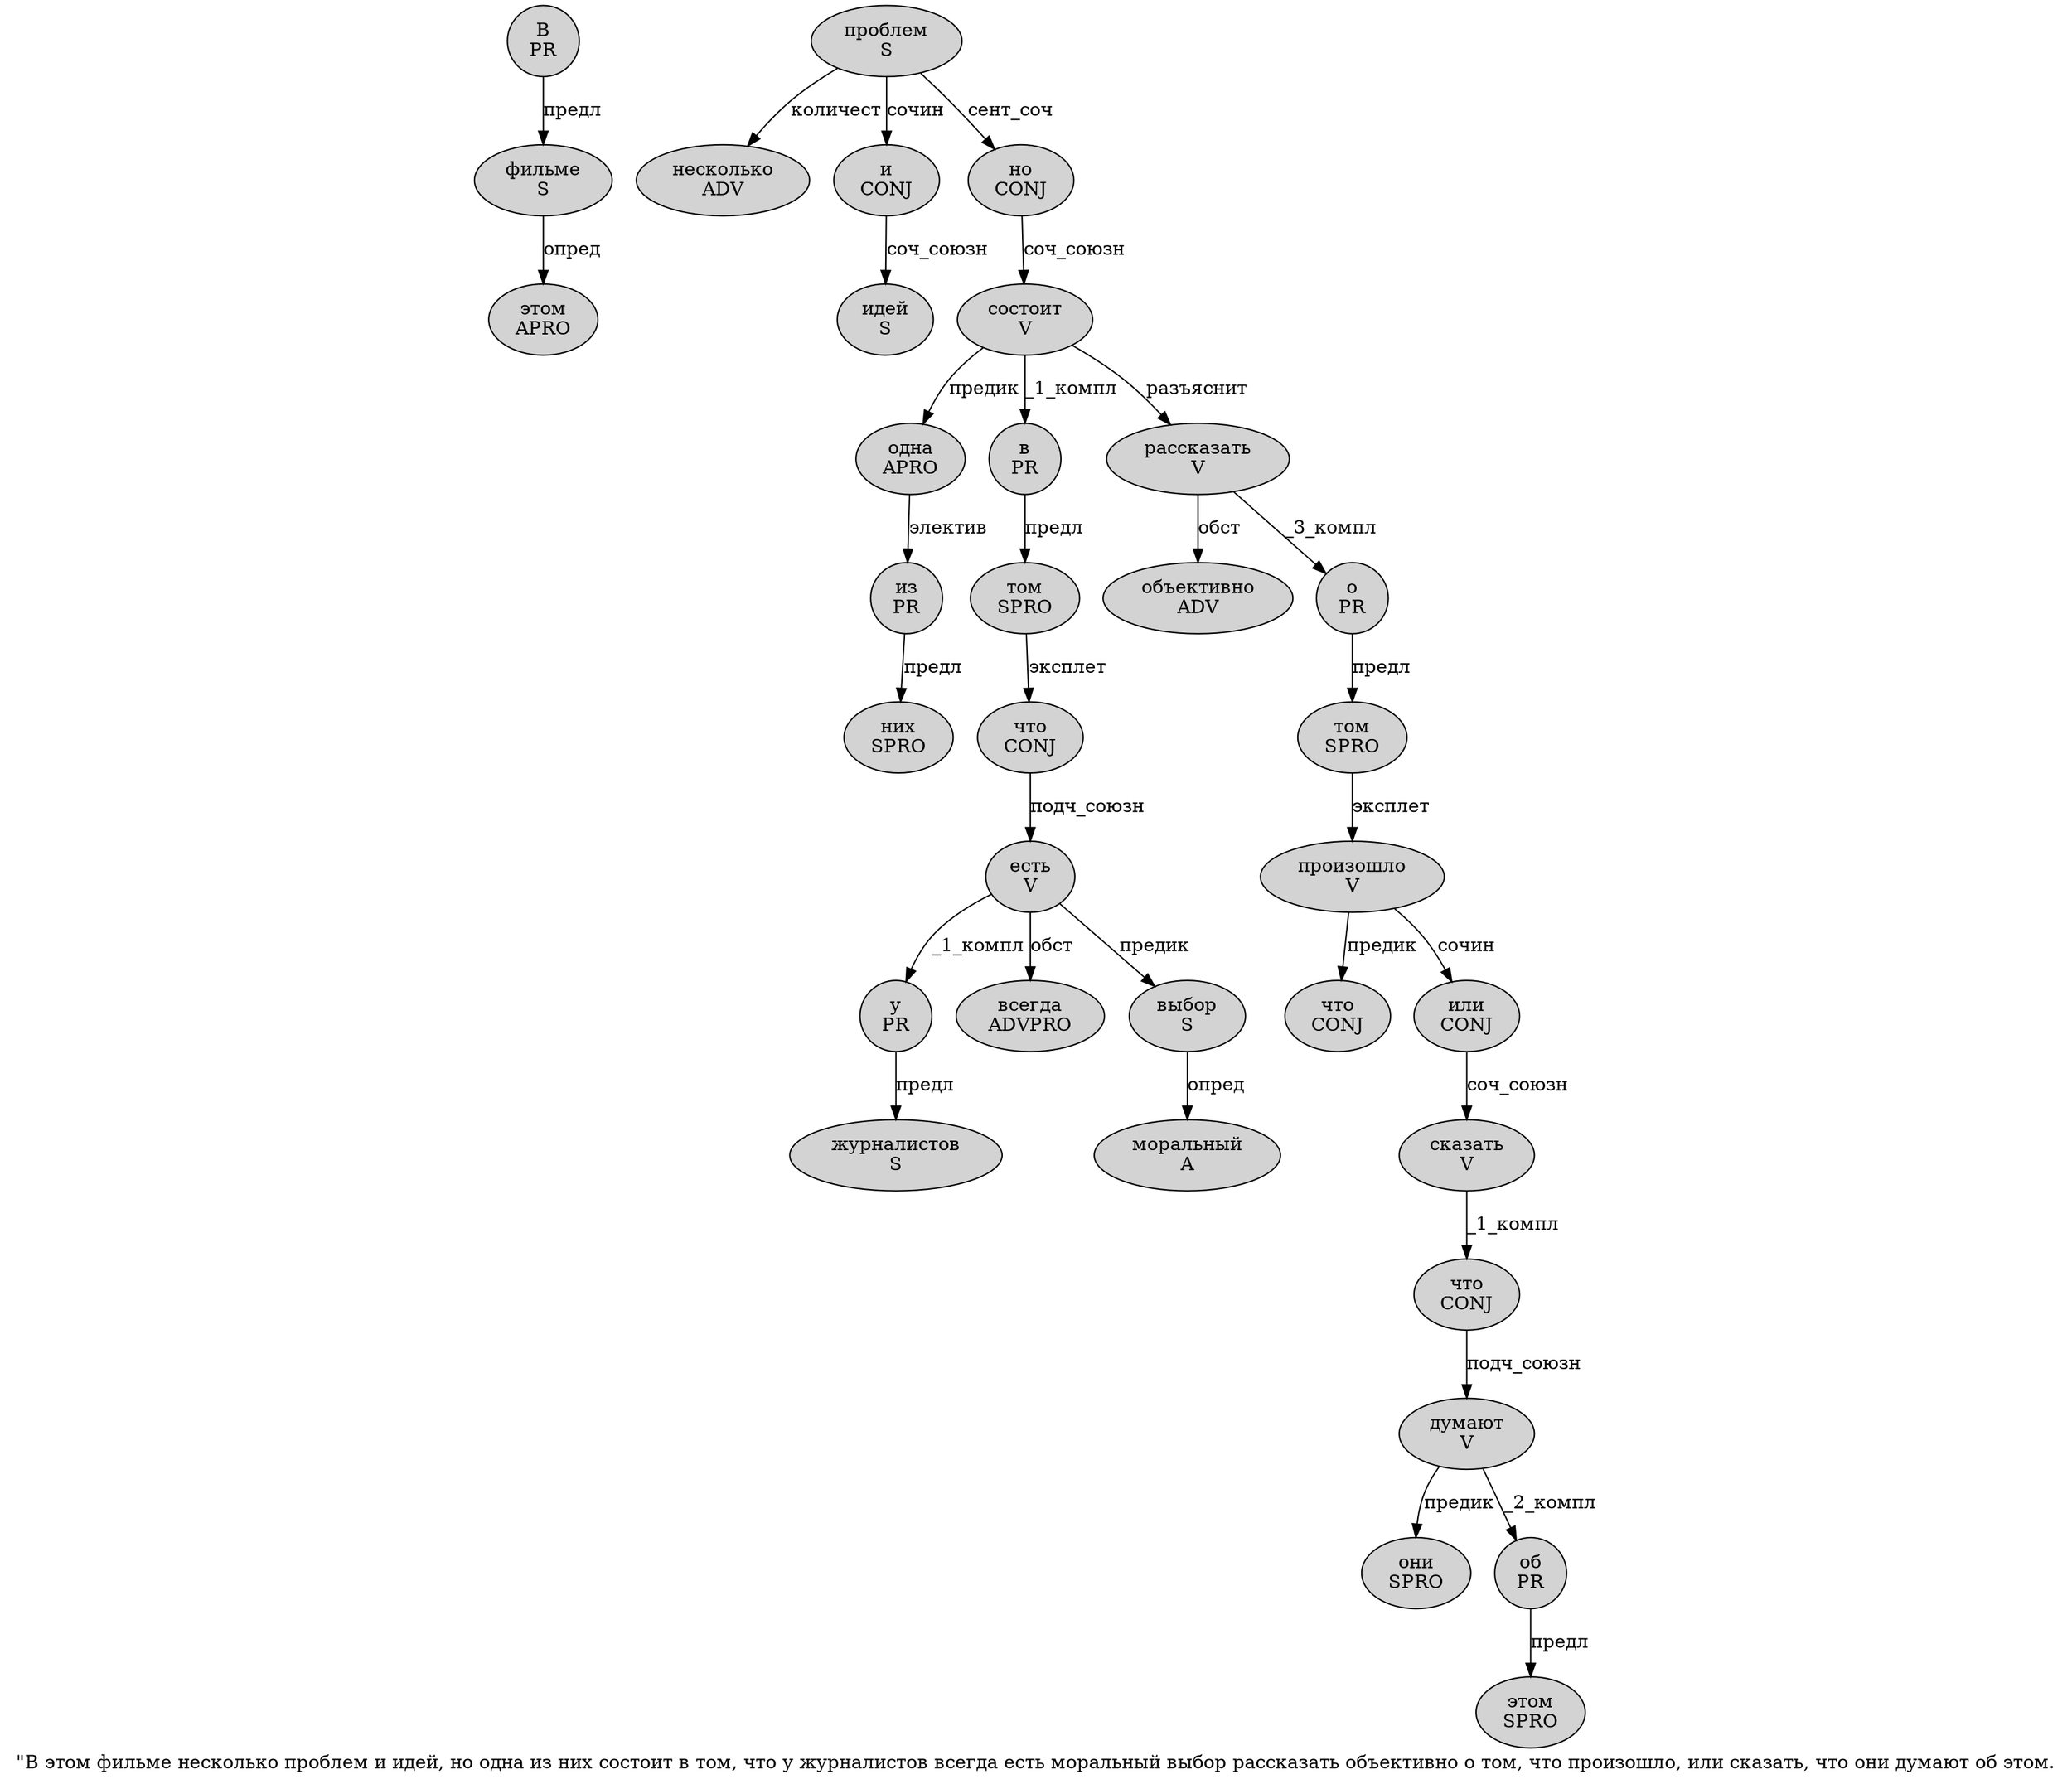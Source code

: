 digraph SENTENCE_714 {
	graph [label="\"В этом фильме несколько проблем и идей, но одна из них состоит в том, что у журналистов всегда есть моральный выбор рассказать объективно о том, что произошло, или сказать, что они думают об этом."]
	node [style=filled]
		1 [label="В
PR" color="" fillcolor=lightgray penwidth=1 shape=ellipse]
		2 [label="этом
APRO" color="" fillcolor=lightgray penwidth=1 shape=ellipse]
		3 [label="фильме
S" color="" fillcolor=lightgray penwidth=1 shape=ellipse]
		4 [label="несколько
ADV" color="" fillcolor=lightgray penwidth=1 shape=ellipse]
		5 [label="проблем
S" color="" fillcolor=lightgray penwidth=1 shape=ellipse]
		6 [label="и
CONJ" color="" fillcolor=lightgray penwidth=1 shape=ellipse]
		7 [label="идей
S" color="" fillcolor=lightgray penwidth=1 shape=ellipse]
		9 [label="но
CONJ" color="" fillcolor=lightgray penwidth=1 shape=ellipse]
		10 [label="одна
APRO" color="" fillcolor=lightgray penwidth=1 shape=ellipse]
		11 [label="из
PR" color="" fillcolor=lightgray penwidth=1 shape=ellipse]
		12 [label="них
SPRO" color="" fillcolor=lightgray penwidth=1 shape=ellipse]
		13 [label="состоит
V" color="" fillcolor=lightgray penwidth=1 shape=ellipse]
		14 [label="в
PR" color="" fillcolor=lightgray penwidth=1 shape=ellipse]
		15 [label="том
SPRO" color="" fillcolor=lightgray penwidth=1 shape=ellipse]
		17 [label="что
CONJ" color="" fillcolor=lightgray penwidth=1 shape=ellipse]
		18 [label="у
PR" color="" fillcolor=lightgray penwidth=1 shape=ellipse]
		19 [label="журналистов
S" color="" fillcolor=lightgray penwidth=1 shape=ellipse]
		20 [label="всегда
ADVPRO" color="" fillcolor=lightgray penwidth=1 shape=ellipse]
		21 [label="есть
V" color="" fillcolor=lightgray penwidth=1 shape=ellipse]
		22 [label="моральный
A" color="" fillcolor=lightgray penwidth=1 shape=ellipse]
		23 [label="выбор
S" color="" fillcolor=lightgray penwidth=1 shape=ellipse]
		24 [label="рассказать
V" color="" fillcolor=lightgray penwidth=1 shape=ellipse]
		25 [label="объективно
ADV" color="" fillcolor=lightgray penwidth=1 shape=ellipse]
		26 [label="о
PR" color="" fillcolor=lightgray penwidth=1 shape=ellipse]
		27 [label="том
SPRO" color="" fillcolor=lightgray penwidth=1 shape=ellipse]
		29 [label="что
CONJ" color="" fillcolor=lightgray penwidth=1 shape=ellipse]
		30 [label="произошло
V" color="" fillcolor=lightgray penwidth=1 shape=ellipse]
		32 [label="или
CONJ" color="" fillcolor=lightgray penwidth=1 shape=ellipse]
		33 [label="сказать
V" color="" fillcolor=lightgray penwidth=1 shape=ellipse]
		35 [label="что
CONJ" color="" fillcolor=lightgray penwidth=1 shape=ellipse]
		36 [label="они
SPRO" color="" fillcolor=lightgray penwidth=1 shape=ellipse]
		37 [label="думают
V" color="" fillcolor=lightgray penwidth=1 shape=ellipse]
		38 [label="об
PR" color="" fillcolor=lightgray penwidth=1 shape=ellipse]
		39 [label="этом
SPRO" color="" fillcolor=lightgray penwidth=1 shape=ellipse]
			30 -> 29 [label="предик"]
			30 -> 32 [label="сочин"]
			23 -> 22 [label="опред"]
			15 -> 17 [label="эксплет"]
			17 -> 21 [label="подч_союзн"]
			10 -> 11 [label="электив"]
			18 -> 19 [label="предл"]
			38 -> 39 [label="предл"]
			11 -> 12 [label="предл"]
			14 -> 15 [label="предл"]
			6 -> 7 [label="соч_союзн"]
			33 -> 35 [label="_1_компл"]
			3 -> 2 [label="опред"]
			5 -> 4 [label="количест"]
			5 -> 6 [label="сочин"]
			5 -> 9 [label="сент_соч"]
			24 -> 25 [label="обст"]
			24 -> 26 [label="_3_компл"]
			13 -> 10 [label="предик"]
			13 -> 14 [label="_1_компл"]
			13 -> 24 [label="разъяснит"]
			27 -> 30 [label="эксплет"]
			9 -> 13 [label="соч_союзн"]
			35 -> 37 [label="подч_союзн"]
			21 -> 18 [label="_1_компл"]
			21 -> 20 [label="обст"]
			21 -> 23 [label="предик"]
			1 -> 3 [label="предл"]
			37 -> 36 [label="предик"]
			37 -> 38 [label="_2_компл"]
			32 -> 33 [label="соч_союзн"]
			26 -> 27 [label="предл"]
}